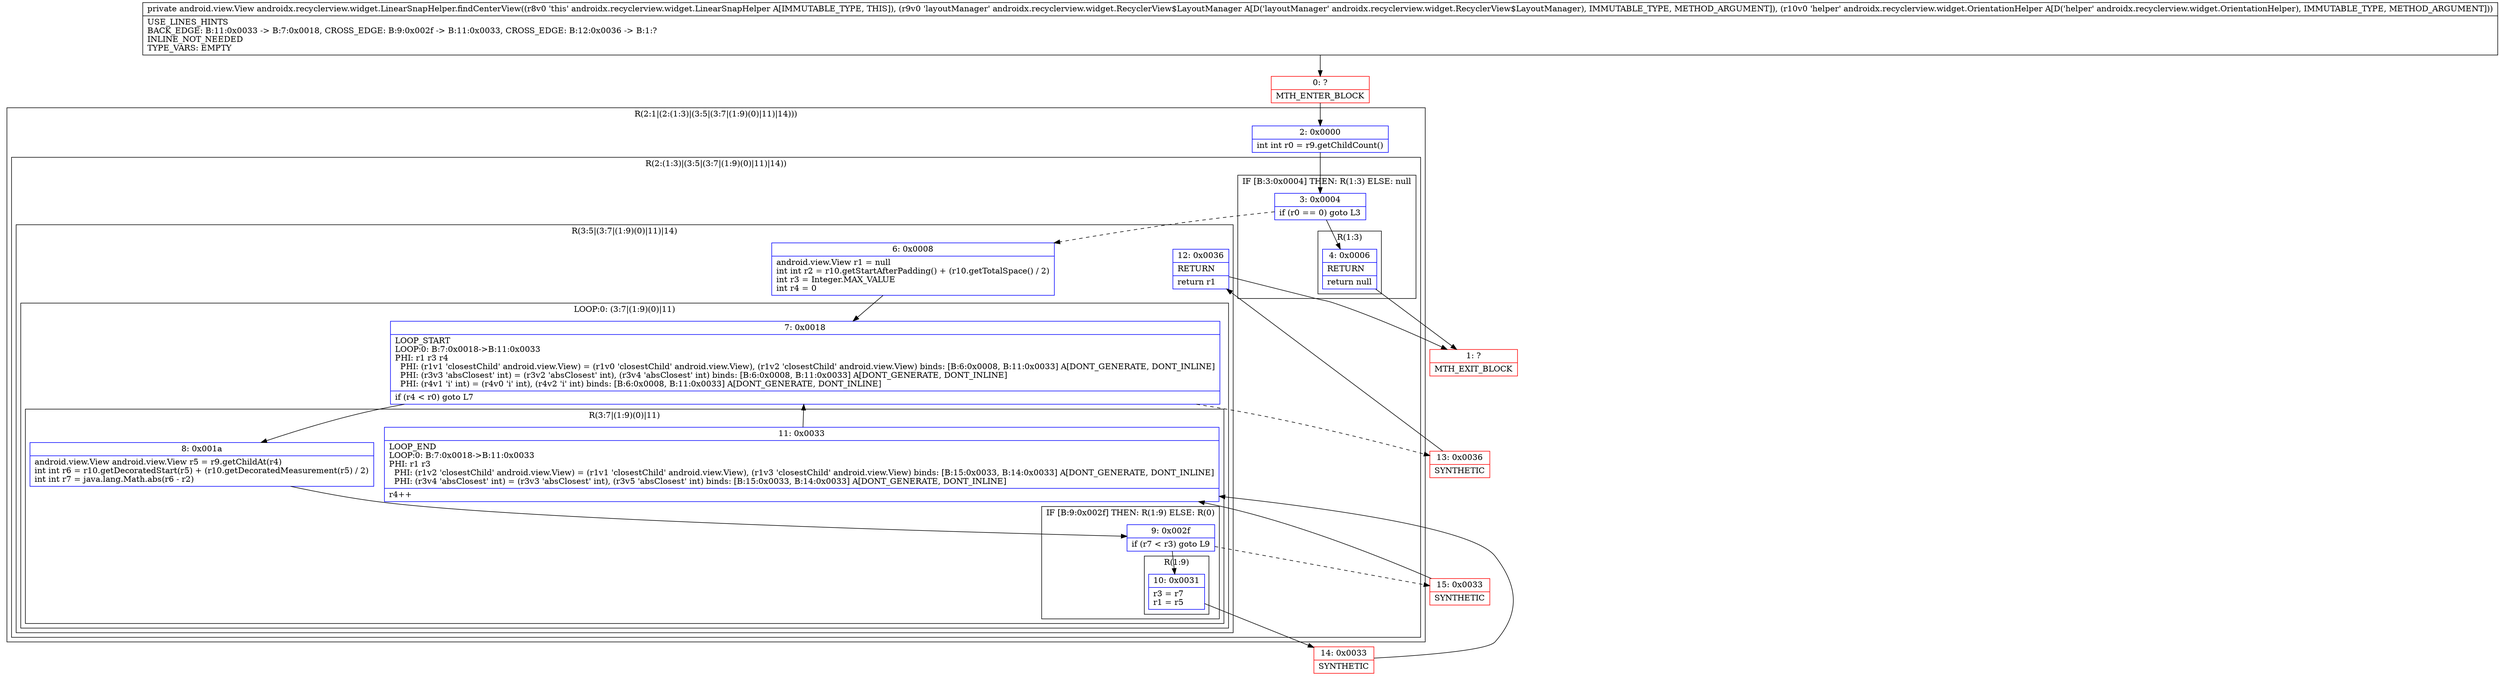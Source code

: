digraph "CFG forandroidx.recyclerview.widget.LinearSnapHelper.findCenterView(Landroidx\/recyclerview\/widget\/RecyclerView$LayoutManager;Landroidx\/recyclerview\/widget\/OrientationHelper;)Landroid\/view\/View;" {
subgraph cluster_Region_295132986 {
label = "R(2:1|(2:(1:3)|(3:5|(3:7|(1:9)(0)|11)|14)))";
node [shape=record,color=blue];
Node_2 [shape=record,label="{2\:\ 0x0000|int int r0 = r9.getChildCount()\l}"];
subgraph cluster_Region_525709845 {
label = "R(2:(1:3)|(3:5|(3:7|(1:9)(0)|11)|14))";
node [shape=record,color=blue];
subgraph cluster_IfRegion_2040514428 {
label = "IF [B:3:0x0004] THEN: R(1:3) ELSE: null";
node [shape=record,color=blue];
Node_3 [shape=record,label="{3\:\ 0x0004|if (r0 == 0) goto L3\l}"];
subgraph cluster_Region_1792980526 {
label = "R(1:3)";
node [shape=record,color=blue];
Node_4 [shape=record,label="{4\:\ 0x0006|RETURN\l|return null\l}"];
}
}
subgraph cluster_Region_545387584 {
label = "R(3:5|(3:7|(1:9)(0)|11)|14)";
node [shape=record,color=blue];
Node_6 [shape=record,label="{6\:\ 0x0008|android.view.View r1 = null\lint int r2 = r10.getStartAfterPadding() + (r10.getTotalSpace() \/ 2)\lint r3 = Integer.MAX_VALUE\lint r4 = 0\l}"];
subgraph cluster_LoopRegion_433484261 {
label = "LOOP:0: (3:7|(1:9)(0)|11)";
node [shape=record,color=blue];
Node_7 [shape=record,label="{7\:\ 0x0018|LOOP_START\lLOOP:0: B:7:0x0018\-\>B:11:0x0033\lPHI: r1 r3 r4 \l  PHI: (r1v1 'closestChild' android.view.View) = (r1v0 'closestChild' android.view.View), (r1v2 'closestChild' android.view.View) binds: [B:6:0x0008, B:11:0x0033] A[DONT_GENERATE, DONT_INLINE]\l  PHI: (r3v3 'absClosest' int) = (r3v2 'absClosest' int), (r3v4 'absClosest' int) binds: [B:6:0x0008, B:11:0x0033] A[DONT_GENERATE, DONT_INLINE]\l  PHI: (r4v1 'i' int) = (r4v0 'i' int), (r4v2 'i' int) binds: [B:6:0x0008, B:11:0x0033] A[DONT_GENERATE, DONT_INLINE]\l|if (r4 \< r0) goto L7\l}"];
subgraph cluster_Region_208110550 {
label = "R(3:7|(1:9)(0)|11)";
node [shape=record,color=blue];
Node_8 [shape=record,label="{8\:\ 0x001a|android.view.View android.view.View r5 = r9.getChildAt(r4)\lint int r6 = r10.getDecoratedStart(r5) + (r10.getDecoratedMeasurement(r5) \/ 2)\lint int r7 = java.lang.Math.abs(r6 \- r2)\l}"];
subgraph cluster_IfRegion_638878438 {
label = "IF [B:9:0x002f] THEN: R(1:9) ELSE: R(0)";
node [shape=record,color=blue];
Node_9 [shape=record,label="{9\:\ 0x002f|if (r7 \< r3) goto L9\l}"];
subgraph cluster_Region_189010405 {
label = "R(1:9)";
node [shape=record,color=blue];
Node_10 [shape=record,label="{10\:\ 0x0031|r3 = r7\lr1 = r5\l}"];
}
subgraph cluster_Region_830210654 {
label = "R(0)";
node [shape=record,color=blue];
}
}
Node_11 [shape=record,label="{11\:\ 0x0033|LOOP_END\lLOOP:0: B:7:0x0018\-\>B:11:0x0033\lPHI: r1 r3 \l  PHI: (r1v2 'closestChild' android.view.View) = (r1v1 'closestChild' android.view.View), (r1v3 'closestChild' android.view.View) binds: [B:15:0x0033, B:14:0x0033] A[DONT_GENERATE, DONT_INLINE]\l  PHI: (r3v4 'absClosest' int) = (r3v3 'absClosest' int), (r3v5 'absClosest' int) binds: [B:15:0x0033, B:14:0x0033] A[DONT_GENERATE, DONT_INLINE]\l|r4++\l}"];
}
}
Node_12 [shape=record,label="{12\:\ 0x0036|RETURN\l|return r1\l}"];
}
}
}
Node_0 [shape=record,color=red,label="{0\:\ ?|MTH_ENTER_BLOCK\l}"];
Node_1 [shape=record,color=red,label="{1\:\ ?|MTH_EXIT_BLOCK\l}"];
Node_14 [shape=record,color=red,label="{14\:\ 0x0033|SYNTHETIC\l}"];
Node_15 [shape=record,color=red,label="{15\:\ 0x0033|SYNTHETIC\l}"];
Node_13 [shape=record,color=red,label="{13\:\ 0x0036|SYNTHETIC\l}"];
MethodNode[shape=record,label="{private android.view.View androidx.recyclerview.widget.LinearSnapHelper.findCenterView((r8v0 'this' androidx.recyclerview.widget.LinearSnapHelper A[IMMUTABLE_TYPE, THIS]), (r9v0 'layoutManager' androidx.recyclerview.widget.RecyclerView$LayoutManager A[D('layoutManager' androidx.recyclerview.widget.RecyclerView$LayoutManager), IMMUTABLE_TYPE, METHOD_ARGUMENT]), (r10v0 'helper' androidx.recyclerview.widget.OrientationHelper A[D('helper' androidx.recyclerview.widget.OrientationHelper), IMMUTABLE_TYPE, METHOD_ARGUMENT]))  | USE_LINES_HINTS\lBACK_EDGE: B:11:0x0033 \-\> B:7:0x0018, CROSS_EDGE: B:9:0x002f \-\> B:11:0x0033, CROSS_EDGE: B:12:0x0036 \-\> B:1:?\lINLINE_NOT_NEEDED\lTYPE_VARS: EMPTY\l}"];
MethodNode -> Node_0;Node_2 -> Node_3;
Node_3 -> Node_4;
Node_3 -> Node_6[style=dashed];
Node_4 -> Node_1;
Node_6 -> Node_7;
Node_7 -> Node_8;
Node_7 -> Node_13[style=dashed];
Node_8 -> Node_9;
Node_9 -> Node_10;
Node_9 -> Node_15[style=dashed];
Node_10 -> Node_14;
Node_11 -> Node_7;
Node_12 -> Node_1;
Node_0 -> Node_2;
Node_14 -> Node_11;
Node_15 -> Node_11;
Node_13 -> Node_12;
}

